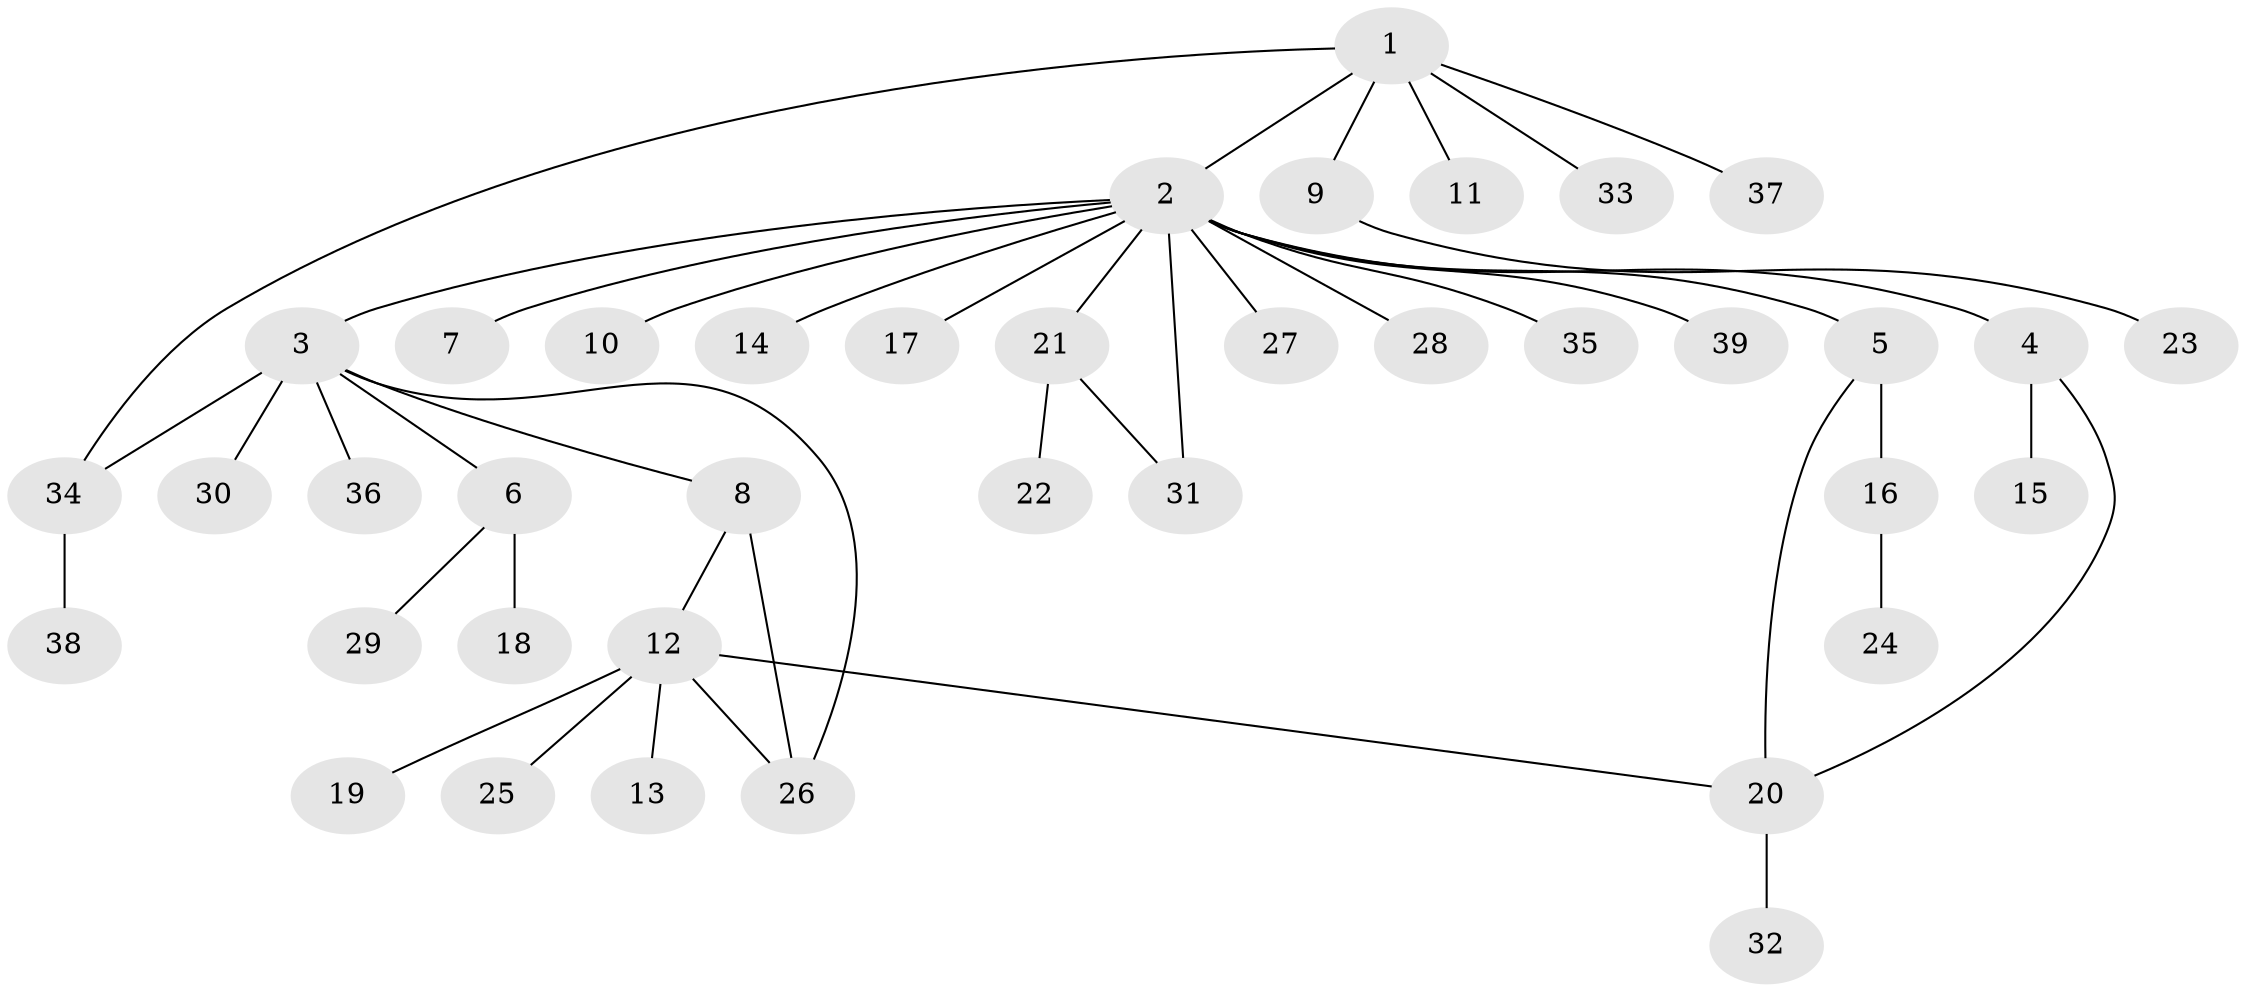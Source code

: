 // original degree distribution, {7: 0.03125, 15: 0.015625, 8: 0.015625, 4: 0.0625, 3: 0.0625, 1: 0.640625, 6: 0.015625, 2: 0.125, 5: 0.03125}
// Generated by graph-tools (version 1.1) at 2025/50/03/04/25 22:50:31]
// undirected, 39 vertices, 44 edges
graph export_dot {
  node [color=gray90,style=filled];
  1;
  2;
  3;
  4;
  5;
  6;
  7;
  8;
  9;
  10;
  11;
  12;
  13;
  14;
  15;
  16;
  17;
  18;
  19;
  20;
  21;
  22;
  23;
  24;
  25;
  26;
  27;
  28;
  29;
  30;
  31;
  32;
  33;
  34;
  35;
  36;
  37;
  38;
  39;
  1 -- 2 [weight=1.0];
  1 -- 9 [weight=1.0];
  1 -- 11 [weight=1.0];
  1 -- 33 [weight=1.0];
  1 -- 34 [weight=1.0];
  1 -- 37 [weight=1.0];
  2 -- 3 [weight=1.0];
  2 -- 4 [weight=1.0];
  2 -- 5 [weight=1.0];
  2 -- 7 [weight=1.0];
  2 -- 10 [weight=1.0];
  2 -- 14 [weight=1.0];
  2 -- 17 [weight=1.0];
  2 -- 21 [weight=1.0];
  2 -- 27 [weight=1.0];
  2 -- 28 [weight=1.0];
  2 -- 31 [weight=1.0];
  2 -- 35 [weight=1.0];
  2 -- 39 [weight=1.0];
  3 -- 6 [weight=1.0];
  3 -- 8 [weight=1.0];
  3 -- 26 [weight=1.0];
  3 -- 30 [weight=1.0];
  3 -- 34 [weight=1.0];
  3 -- 36 [weight=1.0];
  4 -- 15 [weight=1.0];
  4 -- 20 [weight=1.0];
  5 -- 16 [weight=1.0];
  5 -- 20 [weight=1.0];
  6 -- 18 [weight=1.0];
  6 -- 29 [weight=1.0];
  8 -- 12 [weight=1.0];
  8 -- 26 [weight=3.0];
  9 -- 23 [weight=1.0];
  12 -- 13 [weight=1.0];
  12 -- 19 [weight=1.0];
  12 -- 20 [weight=1.0];
  12 -- 25 [weight=1.0];
  12 -- 26 [weight=1.0];
  16 -- 24 [weight=3.0];
  20 -- 32 [weight=1.0];
  21 -- 22 [weight=2.0];
  21 -- 31 [weight=1.0];
  34 -- 38 [weight=1.0];
}
